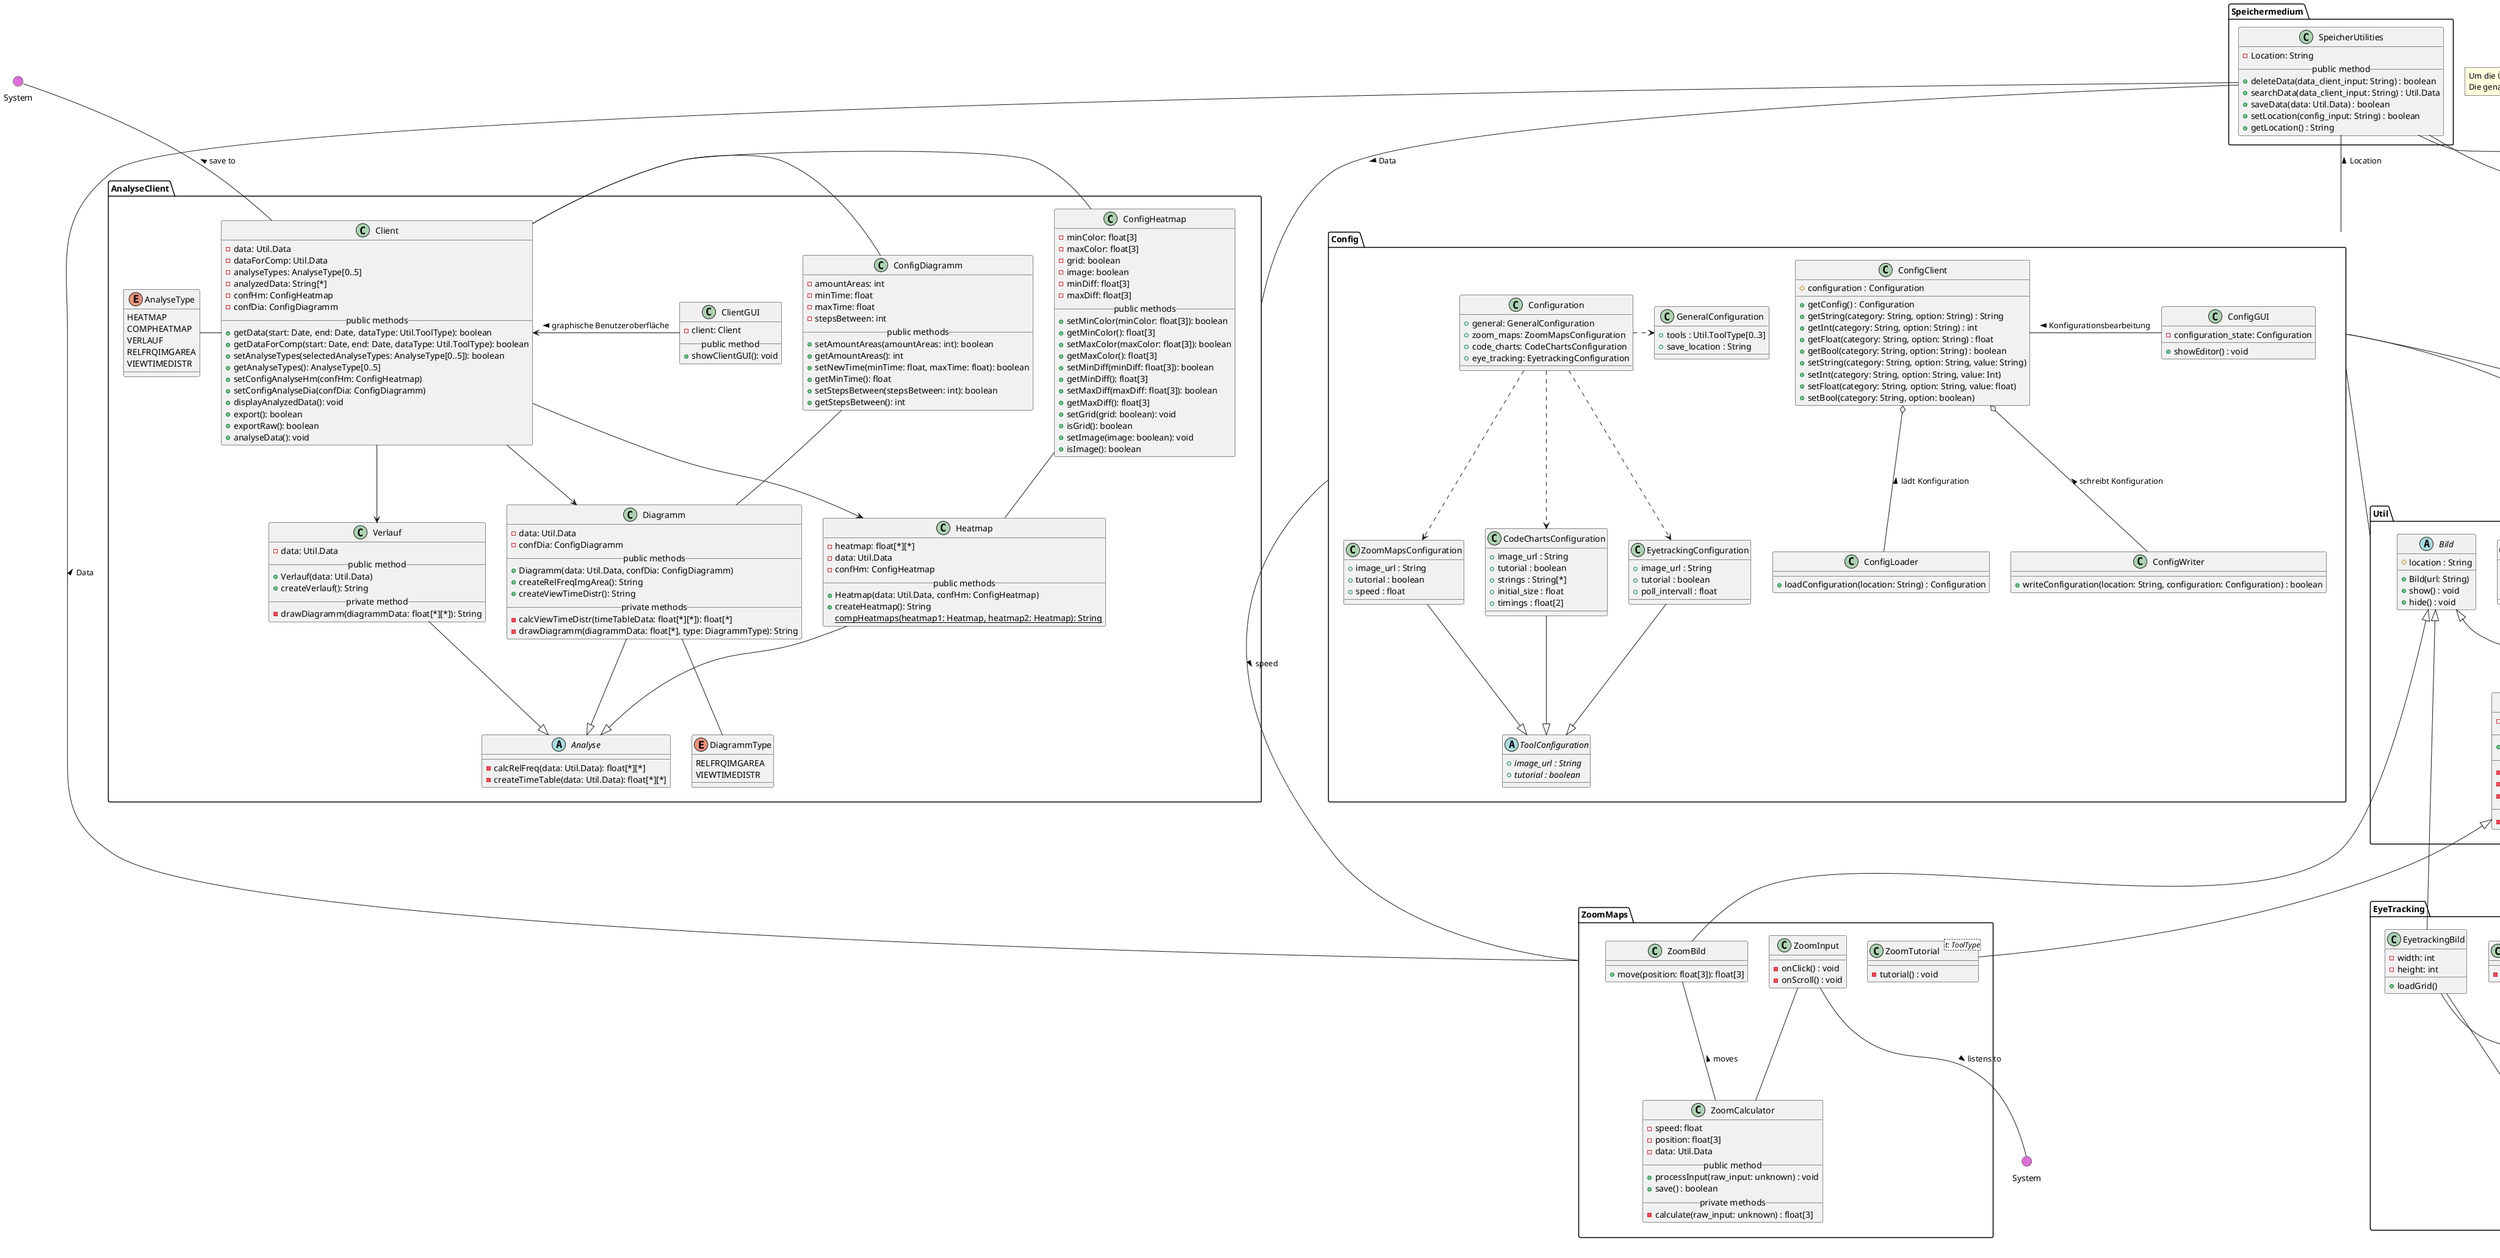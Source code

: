 @startuml gesamt
() sys1 as "System" #DA70D5
() sys2 as "System" #DA70D5
() sys3 as "System" #DA70D5

package Config {
    class ConfigClient {
        # configuration : Configuration
        + getConfig() : Configuration
        + getString(category: String, option: String) : String
        + getInt(category: String, option: String) : int
        + getFloat(category: String, option: String) : float
        + getBool(category: String, option: String) : boolean
        + setString(category: String, option: String, value: String)
        + setInt(category: String, option: String, value: Int)
        + setFloat(category: String, option: String, value: float)
        + setBool(category: String, option: boolean)
    }

    class ConfigLoader {
        + loadConfiguration(location: String) : Configuration
    }

    class ConfigWriter {
        + writeConfiguration(location: String, configuration: Configuration) : boolean
    }

    class ConfigGUI {
        - configuration_state: Configuration
        + showEditor() : void
    }

    class Configuration {
        + general: GeneralConfiguration
        + zoom_maps: ZoomMapsConfiguration
        + code_charts: CodeChartsConfiguration
        + eye_tracking: EyetrackingConfiguration
    }
    class GeneralConfiguration {
        + tools : Util.ToolType[0..3]
        + save_location : String
    }
    class ZoomMapsConfiguration {
        + image_url : String
        + tutorial : boolean
        + speed : float
    }
    class CodeChartsConfiguration {
        + image_url : String
        + tutorial : boolean
        + strings : String[*]
        + initial_size : float
        + timings : float[2]
    }
    class EyetrackingConfiguration {
        + image_url : String
        + tutorial : boolean
        + poll_intervall : float
    }
    abstract ToolConfiguration {
        + {abstract} image_url : String
        + {abstract} tutorial : boolean
    }

    ' ConfigClient ..> Configuration

    ConfigClient o-- ConfigLoader : < lädt Konfiguration
    ' ConfigLoader ..> Configuration

    ConfigClient o-- ConfigWriter : < schreibt Konfiguration
    ' ConfigWriter ..> Configuration

    ConfigClient -r- ConfigGUI : < Konfigurationsbearbeitung

    Configuration .r.> GeneralConfiguration
    Configuration ..> ZoomMapsConfiguration
    Configuration ..> CodeChartsConfiguration
    Configuration ..> EyetrackingConfiguration

    ZoomMapsConfiguration --|> ToolConfiguration
    CodeChartsConfiguration --|> ToolConfiguration
    EyetrackingConfiguration --|> ToolConfiguration
}

' === UTIL ===
package Util {
    ' --- TUTORIAL ---
    abstract Tutorial<t: ToolType> {
      - t: ToolType
      __public method__
      + start() : void
      __private methods__
      - getConfigState() : boolean
      - setConfigState(state: boolean) : void
      - show() : boolean
      __abstract methods__
      - {abstract} tutorial() : void
    }

    enum ToolType {
        ZOOM
        EYETRACKING
        CODECHARTS
    }

    ' Interaktionen
    Tutorial -u- ToolType
    Data -r- ToolType


    ' --- BILD ---

    abstract Bild {
        # location : String
        + Bild(url: String)
        + show() : void
        + hide() : void
    }

    class Data<t: ToolType> {
        + t: ToolType
        + data: unknown
        + config_id: int
    }
}

' === ANALYSE CLIENT ===
package AnalyseClient{

    ' Client
    class Client {
        - data: Util.Data
        - dataForComp: Util.Data
        - analyseTypes: AnalyseType[0..5]
        - analyzedData: String[*]
        - confHm: ConfigHeatmap
        - confDia: ConfigDiagramm
        __public methods__
        + getData(start: Date, end: Date, dataType: Util.ToolType): boolean
        + getDataForComp(start: Date, end: Date, dataType: Util.ToolType): boolean
        + setAnalyseTypes(selectedAnalyseTypes: AnalyseType[0..5]): boolean
        + getAnalyseTypes(): AnalyseType[0..5]
        + setConfigAnalyseHm(confHm: ConfigHeatmap)
        + setConfigAnalyseDia(confDia: ConfigDiagramm)
        + displayAnalyzedData(): void
        + export(): boolean
        + exportRaw(): boolean
        + analyseData(): void
    }

    ' Analyse
    abstract Analyse {
        - calcRelFreq(data: Util.Data): float[*][*]
        - createTimeTable(data: Util.Data): float[*][*]
    }

    ' Heatmap
    class Heatmap {
        - heatmap: float[*][*]
        - data: Util.Data
        - confHm: ConfigHeatmap
        __public methods__
        + Heatmap(data: Util.Data, confHm: ConfigHeatmap) 
        + createHeatmap(): String
        {static} compHeatmaps(heatmap1: Heatmap, heatmap2: Heatmap): String
    }

    ' Verlauf
    class Verlauf {
        - data: Util.Data
        __public method__
        + Verlauf(data: Util.Data)
        + createVerlauf(): String
        __private method__
        - drawDiagramm(diagrammData: float[*][*]): String
    }

    ' Diagramm
    class Diagramm {
        - data: Util.Data
        - confDia: ConfigDiagramm
        __public methods__
        + Diagramm(data: Util.Data, confDia: ConfigDiagramm)
        + createRelFreqImgArea(): String
        + createViewTimeDistr(): String
        __private methods__
        - calcViewTimeDistr(timeTableData: float[*][*]): float[*]
        - drawDiagramm(diagrammData: float[*], type: DiagrammType): String
    }

    ' ConfigDiagramm
    class ConfigDiagramm {
        - amountAreas: int
        - minTime: float
        - maxTime: float
        - stepsBetween: int
        __public methods__
        + setAmountAreas(amountAreas: int): boolean
        + getAmountAreas(): int
        + setNewTime(minTime: float, maxTime: float): boolean
        + getMinTime(): float
        + setStepsBetween(stepsBetween: int): boolean
        + getStepsBetween(): int
    }

    ' ConfigHeatmap
    class ConfigHeatmap {
        - minColor: float[3]
        - maxColor: float[3]
        - grid: boolean
        - image: boolean
        - minDiff: float[3]
        - maxDiff: float[3]
        __public methods__
        + setMinColor(minColor: float[3]): boolean
        + getMinColor(): float[3]
        + setMaxColor(maxColor: float[3]): boolean
        + getMaxColor(): float[3]
        + setMinDiff(minDiff: float[3]): boolean
        + getMinDiff(): float[3]
        + setMaxDiff(maxDiff: float[3]): boolean
        + getMaxDiff(): float[3]
        + setGrid(grid: boolean): void
        + isGrid(): boolean
        + setImage(image: boolean): void
        + isImage(): boolean
    }

    ' DiagrammType
    enum DiagrammType {
        RELFRQIMGAREA
        VIEWTIMEDISTR 
    }

    ' Type
    enum AnalyseType {
        HEATMAP
        COMPHEATMAP
        VERLAUF
        RELFRQIMGAREA
        VIEWTIMEDISTR
    }

    ' ClientGUI
    class ClientGUI {
        - client: Client
        __public method__
        + showClientGUI(): void
    }

    ' Vererbung
    Analyse <|-u- Heatmap
    Analyse <|-u- Verlauf
    Analyse <|-u- Diagramm

    ' Interaktionen
    Client -d-> Heatmap
    Client -d-> Verlauf
    Client -d-> Diagramm
    Client -l- AnalyseType
    Client <-r- ClientGUI : < graphische Benutzeroberfläche
    Diagramm -- DiagrammType
    ConfigDiagramm -- Diagramm
    ConfigDiagramm -r- Client
    ConfigHeatmap -- Heatmap
    ConfigHeatmap -l- Client

}

' === EYETRACKING ===
package EyeTracking {

    ' Auge
    class Auge {
        + getEye() : void
        + getPupil() : void
    }

    ' EyetrackingBild
    class EyetrackingBild {
        - width: int
        - height: int
        + loadGrid()
    }


 ' --- EYETRACKINGTUTORIAL ---
    class EyeTrackingTutorial<t: ToolType> {
        - tutorial() : void
    }

    ' Setup
    class Setup {
        - distance: float
        - position: float
        - data: Util.Data
        __private methods__
        + start() : void
        - setup() : void
        - calculate() : int[2]
    }

    ' Interaktionen
    Auge -- Setup
    EyetrackingBild -- Setup
    EyeTrackingTutorial -- Setup
}

' === Speichermedium ===
package Speichermedium {
    ' SpeicherUtilities
    class SpeicherUtilities {
        - Location: String
        __public method__
        + deleteData(data_client_input: String) : boolean
        + searchData(data_client_input: String) : Util.Data
        + saveData(data: Util.Data) : boolean
        + setLocation(config_input: String) : boolean
        + getLocation() : String
    }
}

' === CODE CHARTS ===
package CodeCharts {

    ' CodeCharts Tutorial
    class CodeChartsTutorial<t: ToolType> {
        - tutorial() : void
    }

    ' CodeCharts Coordinator
    class CodeChartsCoordinator {
        - data: Util.Data
        - speed: float[2]
        - isTutorial: boolean
        - isRelative: boolean
        - dimensions: int[2]
        - strings: String[*]
        __public method__
        + startCodeCharts() : void
        __private methods__
        - loadConfigData() : boolean
    }

    ' CodeCharts Bild
    class CodeChartsBild

    ' CodeCharts Raster
    class CodeChartsRaster {
        - dimensions: int[2]
        - strings: String[*]
        - coords: int[2]
        __public methods__
        + setInput(input: String) : void
        + setData(dimensions: int[2], strings: String[*]) : void
        + show() : void
        + calculate(data: Util.Data) : void
        __private methods__
        - loadPastRuns() : void
        - sendData() : void
    }

    ' CodeCharts Eingabefenster
    class CodeChartsEingabefenster {
        __public method__
        + show() : String
        __private methods__
        - checkButton() : boolean
        - validateString(input: String) : boolean
        - ErrorMessage() : void
    }

    ' Interaktionen
    CodeChartsCoordinator -u- CodeChartsBild : > send initial data and show
    CodeChartsCoordinator -d- CodeChartsRaster : > send data and show
    CodeChartsCoordinator -u- CodeChartsEingabefenster : > show
    CodeChartsCoordinator -r- CodeChartsTutorial : > start
}

' === ZOOM MAPS ===
package ZoomMaps {

    ' Zoom Input
    class ZoomInput {
        - onClick() : void
        - onScroll() : void
    }

    ' Zoom Tutorial
    class ZoomTutorial<t: ToolType> {
        - tutorial() : void
    }

    ' Zoom Calculator
    class ZoomCalculator {
        - speed: float
        - position: float[3]
        - data: Util.Data
        __public method__
        + processInput(raw_input: unknown) : void
        + save() : boolean
        __private methods__
        - calculate(raw_input: unknown) : float[3]
    }

    ' Zoom Bild
    class ZoomBild {
        + move(position: float[3]): float[3]
    }

    ' Interaktionen
    ZoomInput -d- ZoomCalculator
    ZoomCalculator  -u- ZoomBild : > moves
}

Config -- ZoomMaps : > speed
Config -- CodeCharts : > gets Initial Data
Config -- EyeTracking : > load Data
Config -- Util


SpeicherUtilities -- Config : < Location
SpeicherUtilities -- CodeCharts : < Data
SpeicherUtilities -- ZoomMaps : < Data
SpeicherUtilities -- EyeTracking : < Data
SpeicherUtilities -- AnalyseClient : > Data

' Vererbungen
Bild <|-- EyetrackingBild
Bild <|-- ZoomBild
Tutorial <|-- EyeTrackingTutorial
Tutorial <|-- ZoomTutorial
Bild <|-- CodeChartsBild
Tutorial <|-- CodeChartsTutorial

Auge -- sys1 : < cam
EyetrackingBild -- sys1 : < screensize
Client -u- sys2 : > save to
ZoomInput -- sys3 : > listens to

note "Um die Übersichtlichkeit zu gewährleisten, werden hier nur Beziehungen zwischen Packages dargestellt.\nDie genauen Beziehungen können in den Diagrammen zu den einzelnen Packages eingesehen werden" as floatingnote

@enduml
